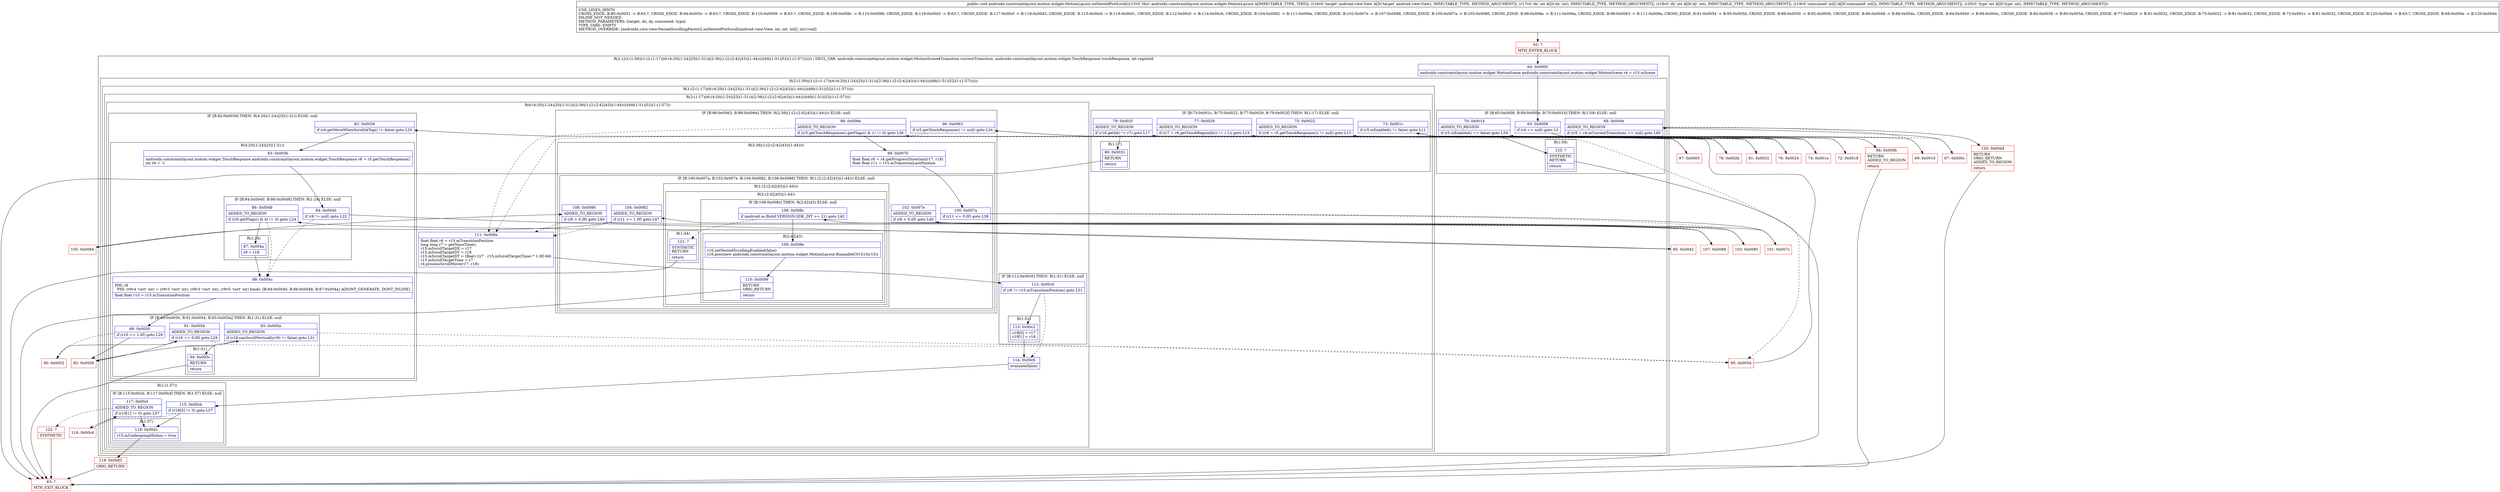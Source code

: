 digraph "CFG forandroidx.constraintlayout.motion.widget.MotionLayout.onNestedPreScroll(Landroid\/view\/View;II[II)V" {
subgraph cluster_Region_488949088 {
label = "R(2:1|(2:(1:59)|(1:(2:(1:17)|(6:(4:20|(1:24)|25|(1:31))|(2:36|(1:(2:(2:42|43)|(1:44))))|49|(1:51)|52|(1:(1:57))))))) | DECL_VAR: androidx.constraintlayout.motion.widget.MotionScene$Transition currentTransition, androidx.constraintlayout.motion.widget.TouchResponse touchResponse, int regionId\l";
node [shape=record,color=blue];
Node_64 [shape=record,label="{64\:\ 0x0000|androidx.constraintlayout.motion.widget.MotionScene androidx.constraintlayout.motion.widget.MotionScene r4 = r15.mScene\l}"];
subgraph cluster_Region_819325400 {
label = "R(2:(1:59)|(1:(2:(1:17)|(6:(4:20|(1:24)|25|(1:31))|(2:36|(1:(2:(2:42|43)|(1:44))))|49|(1:51)|52|(1:(1:57))))))";
node [shape=record,color=blue];
subgraph cluster_IfRegion_784808449 {
label = "IF [B:65:0x0009, B:68:0x000e, B:70:0x0014] THEN: R(1:59) ELSE: null";
node [shape=record,color=blue];
Node_65 [shape=record,label="{65\:\ 0x0009|if (r4 == null) goto L3\l}"];
Node_68 [shape=record,label="{68\:\ 0x000e|ADDED_TO_REGION\l|if ((r5 = r4.mCurrentTransition) == null) goto L60\l}"];
Node_70 [shape=record,label="{70\:\ 0x0014|ADDED_TO_REGION\l|if (r5.isEnabled() == false) goto L59\l}"];
subgraph cluster_Region_1460989622 {
label = "R(1:59)";
node [shape=record,color=blue];
Node_123 [shape=record,label="{123\:\ ?|SYNTHETIC\lRETURN\l|return\l}"];
}
}
subgraph cluster_Region_958772338 {
label = "R(1:(2:(1:17)|(6:(4:20|(1:24)|25|(1:31))|(2:36|(1:(2:(2:42|43)|(1:44))))|49|(1:51)|52|(1:(1:57)))))";
node [shape=record,color=blue];
subgraph cluster_Region_1260233421 {
label = "R(2:(1:17)|(6:(4:20|(1:24)|25|(1:31))|(2:36|(1:(2:(2:42|43)|(1:44))))|49|(1:51)|52|(1:(1:57))))";
node [shape=record,color=blue];
subgraph cluster_IfRegion_1410931039 {
label = "IF [B:73:0x001c, B:75:0x0022, B:77:0x0029, B:79:0x002f] THEN: R(1:17) ELSE: null";
node [shape=record,color=blue];
Node_73 [shape=record,label="{73\:\ 0x001c|if (r5.isEnabled() != false) goto L11\l}"];
Node_75 [shape=record,label="{75\:\ 0x0022|ADDED_TO_REGION\l|if ((r6 = r5.getTouchResponse()) != null) goto L13\l}"];
Node_77 [shape=record,label="{77\:\ 0x0029|ADDED_TO_REGION\l|if ((r7 = r6.getTouchRegionId()) != (\-1)) goto L15\l}"];
Node_79 [shape=record,label="{79\:\ 0x002f|ADDED_TO_REGION\l|if (r16.getId() != r7) goto L17\l}"];
subgraph cluster_Region_612908084 {
label = "R(1:17)";
node [shape=record,color=blue];
Node_80 [shape=record,label="{80\:\ 0x0031|RETURN\l|return\l}"];
}
}
subgraph cluster_Region_1281240010 {
label = "R(6:(4:20|(1:24)|25|(1:31))|(2:36|(1:(2:(2:42|43)|(1:44))))|49|(1:51)|52|(1:(1:57)))";
node [shape=record,color=blue];
subgraph cluster_IfRegion_725788748 {
label = "IF [B:82:0x0039] THEN: R(4:20|(1:24)|25|(1:31)) ELSE: null";
node [shape=record,color=blue];
Node_82 [shape=record,label="{82\:\ 0x0039|if (r4.getMoveWhenScrollAtTop() != false) goto L20\l}"];
subgraph cluster_Region_1163309516 {
label = "R(4:20|(1:24)|25|(1:31))";
node [shape=record,color=blue];
Node_83 [shape=record,label="{83\:\ 0x003b|androidx.constraintlayout.motion.widget.TouchResponse androidx.constraintlayout.motion.widget.TouchResponse r6 = r5.getTouchResponse()\lint r9 = \-1\l}"];
subgraph cluster_IfRegion_2028716759 {
label = "IF [B:84:0x0040, B:86:0x0048] THEN: R(1:24) ELSE: null";
node [shape=record,color=blue];
Node_84 [shape=record,label="{84\:\ 0x0040|if (r6 != null) goto L22\l}"];
Node_86 [shape=record,label="{86\:\ 0x0048|ADDED_TO_REGION\l|if ((r6.getFlags() & 4) != 0) goto L24\l}"];
subgraph cluster_Region_1394978607 {
label = "R(1:24)";
node [shape=record,color=blue];
Node_87 [shape=record,label="{87\:\ 0x004a|r9 = r18\l}"];
}
}
Node_88 [shape=record,label="{88\:\ 0x004c|PHI: r9 \l  PHI: (r9v4 'vert' int) = (r9v3 'vert' int), (r9v3 'vert' int), (r9v5 'vert' int) binds: [B:84:0x0040, B:86:0x0048, B:87:0x004a] A[DONT_GENERATE, DONT_INLINE]\l|float float r10 = r15.mTransitionPosition\l}"];
subgraph cluster_IfRegion_813845882 {
label = "IF [B:89:0x0050, B:91:0x0054, B:93:0x005a] THEN: R(1:31) ELSE: null";
node [shape=record,color=blue];
Node_89 [shape=record,label="{89\:\ 0x0050|if (r10 == 1.0f) goto L29\l}"];
Node_91 [shape=record,label="{91\:\ 0x0054|ADDED_TO_REGION\l|if (r10 == 0.0f) goto L29\l}"];
Node_93 [shape=record,label="{93\:\ 0x005a|ADDED_TO_REGION\l|if (r16.canScrollVertically(r9) != false) goto L31\l}"];
subgraph cluster_Region_815438579 {
label = "R(1:31)";
node [shape=record,color=blue];
Node_94 [shape=record,label="{94\:\ 0x005c|RETURN\l|return\l}"];
}
}
}
}
subgraph cluster_IfRegion_372723175 {
label = "IF [B:96:0x0063, B:98:0x006e] THEN: R(2:36|(1:(2:(2:42|43)|(1:44)))) ELSE: null";
node [shape=record,color=blue];
Node_96 [shape=record,label="{96\:\ 0x0063|if (r5.getTouchResponse() != null) goto L34\l}"];
Node_98 [shape=record,label="{98\:\ 0x006e|ADDED_TO_REGION\l|if ((r5.getTouchResponse().getFlags() & 1) != 0) goto L36\l}"];
subgraph cluster_Region_2011889554 {
label = "R(2:36|(1:(2:(2:42|43)|(1:44))))";
node [shape=record,color=blue];
Node_99 [shape=record,label="{99\:\ 0x0070|float float r6 = r4.getProgressDirection(r17, r18)\lfloat float r11 = r15.mTransitionLastPosition\l}"];
subgraph cluster_IfRegion_1709233293 {
label = "IF [B:100:0x007a, B:102:0x007e, B:104:0x0082, B:106:0x0086] THEN: R(1:(2:(2:42|43)|(1:44))) ELSE: null";
node [shape=record,color=blue];
Node_100 [shape=record,label="{100\:\ 0x007a|if (r11 \<= 0.0f) goto L38\l}"];
Node_102 [shape=record,label="{102\:\ 0x007e|ADDED_TO_REGION\l|if (r6 \< 0.0f) goto L40\l}"];
Node_104 [shape=record,label="{104\:\ 0x0082|ADDED_TO_REGION\l|if (r11 \>= 1.0f) goto L47\l}"];
Node_106 [shape=record,label="{106\:\ 0x0086|ADDED_TO_REGION\l|if (r6 \> 0.0f) goto L40\l}"];
subgraph cluster_Region_184057247 {
label = "R(1:(2:(2:42|43)|(1:44)))";
node [shape=record,color=blue];
subgraph cluster_Region_1878296936 {
label = "R(2:(2:42|43)|(1:44))";
node [shape=record,color=blue];
subgraph cluster_IfRegion_199084903 {
label = "IF [B:108:0x008c] THEN: R(2:42|43) ELSE: null";
node [shape=record,color=blue];
Node_108 [shape=record,label="{108\:\ 0x008c|if (android.os.Build.VERSION.SDK_INT \>= 21) goto L42\l}"];
subgraph cluster_Region_657057678 {
label = "R(2:42|43)";
node [shape=record,color=blue];
Node_109 [shape=record,label="{109\:\ 0x008e|r16.setNestedScrollingEnabled(false)\lr16.post(new androidx.constraintlayout.motion.widget.MotionLayout.RunnableC01513(r15))\l}"];
Node_110 [shape=record,label="{110\:\ 0x0099|RETURN\lORIG_RETURN\l|return\l}"];
}
}
subgraph cluster_Region_1861509745 {
label = "R(1:44)";
node [shape=record,color=blue];
Node_121 [shape=record,label="{121\:\ ?|SYNTHETIC\lRETURN\l|return\l}"];
}
}
}
}
}
}
Node_111 [shape=record,label="{111\:\ 0x009a|float float r6 = r15.mTransitionPosition\llong long r7 = getNanoTime()\lr15.mScrollTargetDX = r17\lr15.mScrollTargetDY = r18\lr15.mScrollTargetDT = (float) ((r7 \- r15.mScrollTargetTime) * 1.0E\-9d)\lr15.mScrollTargetTime = r7\lr4.processScrollMove(r17, r18)\l}"];
subgraph cluster_IfRegion_1541277554 {
label = "IF [B:112:0x00c0] THEN: R(1:51) ELSE: null";
node [shape=record,color=blue];
Node_112 [shape=record,label="{112\:\ 0x00c0|if (r6 != r15.mTransitionPosition) goto L51\l}"];
subgraph cluster_Region_629152014 {
label = "R(1:51)";
node [shape=record,color=blue];
Node_113 [shape=record,label="{113\:\ 0x00c2|r19[0] = r17\lr19[1] = r18\l}"];
}
}
Node_114 [shape=record,label="{114\:\ 0x00c6|evaluate(false)\l}"];
subgraph cluster_Region_1088649258 {
label = "R(1:(1:57))";
node [shape=record,color=blue];
subgraph cluster_IfRegion_673116719 {
label = "IF [B:115:0x00cb, B:117:0x00cf] THEN: R(1:57) ELSE: null";
node [shape=record,color=blue];
Node_115 [shape=record,label="{115\:\ 0x00cb|if (r19[0] != 0) goto L57\l}"];
Node_117 [shape=record,label="{117\:\ 0x00cf|ADDED_TO_REGION\l|if (r19[1] != 0) goto L57\l}"];
subgraph cluster_Region_1697966775 {
label = "R(1:57)";
node [shape=record,color=blue];
Node_118 [shape=record,label="{118\:\ 0x00d1|r15.mUndergoingMotion = true\l}"];
}
}
}
}
}
}
}
}
Node_62 [shape=record,color=red,label="{62\:\ ?|MTH_ENTER_BLOCK\l}"];
Node_66 [shape=record,color=red,label="{66\:\ 0x000b|RETURN\lADDED_TO_REGION\l|return\l}"];
Node_63 [shape=record,color=red,label="{63\:\ ?|MTH_EXIT_BLOCK\l}"];
Node_67 [shape=record,color=red,label="{67\:\ 0x000c}"];
Node_69 [shape=record,color=red,label="{69\:\ 0x0010}"];
Node_72 [shape=record,color=red,label="{72\:\ 0x0018}"];
Node_74 [shape=record,color=red,label="{74\:\ 0x001e}"];
Node_76 [shape=record,color=red,label="{76\:\ 0x0024}"];
Node_78 [shape=record,color=red,label="{78\:\ 0x002b}"];
Node_81 [shape=record,color=red,label="{81\:\ 0x0032}"];
Node_85 [shape=record,color=red,label="{85\:\ 0x0042}"];
Node_90 [shape=record,color=red,label="{90\:\ 0x0052}"];
Node_92 [shape=record,color=red,label="{92\:\ 0x0056}"];
Node_95 [shape=record,color=red,label="{95\:\ 0x005d}"];
Node_97 [shape=record,color=red,label="{97\:\ 0x0065}"];
Node_101 [shape=record,color=red,label="{101\:\ 0x007c}"];
Node_107 [shape=record,color=red,label="{107\:\ 0x0088}"];
Node_103 [shape=record,color=red,label="{103\:\ 0x0080}"];
Node_105 [shape=record,color=red,label="{105\:\ 0x0084}"];
Node_116 [shape=record,color=red,label="{116\:\ 0x00cd}"];
Node_122 [shape=record,color=red,label="{122\:\ ?|SYNTHETIC\l}"];
Node_119 [shape=record,color=red,label="{119\:\ 0x00d3|ORIG_RETURN\l}"];
Node_120 [shape=record,color=red,label="{120\:\ 0x00d4|RETURN\lORIG_RETURN\lADDED_TO_REGION\l|return\l}"];
MethodNode[shape=record,label="{public void androidx.constraintlayout.motion.widget.MotionLayout.onNestedPreScroll((r15v0 'this' androidx.constraintlayout.motion.widget.MotionLayout A[IMMUTABLE_TYPE, THIS]), (r16v0 'target' android.view.View A[D('target' android.view.View), IMMUTABLE_TYPE, METHOD_ARGUMENT]), (r17v0 'dx' int A[D('dx' int), IMMUTABLE_TYPE, METHOD_ARGUMENT]), (r18v0 'dy' int A[D('dy' int), IMMUTABLE_TYPE, METHOD_ARGUMENT]), (r19v0 'consumed' int[] A[D('consumed' int[]), IMMUTABLE_TYPE, METHOD_ARGUMENT]), (r20v0 'type' int A[D('type' int), IMMUTABLE_TYPE, METHOD_ARGUMENT]))  | USE_LINES_HINTS\lCROSS_EDGE: B:80:0x0031 \-\> B:63:?, CROSS_EDGE: B:94:0x005c \-\> B:63:?, CROSS_EDGE: B:110:0x0099 \-\> B:63:?, CROSS_EDGE: B:108:0x008c \-\> B:110:0x0099, CROSS_EDGE: B:119:0x00d3 \-\> B:63:?, CROSS_EDGE: B:117:0x00cf \-\> B:119:0x00d3, CROSS_EDGE: B:115:0x00cb \-\> B:118:0x00d1, CROSS_EDGE: B:112:0x00c0 \-\> B:114:0x00c6, CROSS_EDGE: B:104:0x0082 \-\> B:111:0x009a, CROSS_EDGE: B:102:0x007e \-\> B:107:0x0088, CROSS_EDGE: B:100:0x007a \-\> B:103:0x0080, CROSS_EDGE: B:98:0x006e \-\> B:111:0x009a, CROSS_EDGE: B:96:0x0063 \-\> B:111:0x009a, CROSS_EDGE: B:91:0x0054 \-\> B:95:0x005d, CROSS_EDGE: B:89:0x0050 \-\> B:92:0x0056, CROSS_EDGE: B:86:0x0048 \-\> B:88:0x004c, CROSS_EDGE: B:84:0x0040 \-\> B:88:0x004c, CROSS_EDGE: B:82:0x0039 \-\> B:95:0x005d, CROSS_EDGE: B:77:0x0029 \-\> B:81:0x0032, CROSS_EDGE: B:75:0x0022 \-\> B:81:0x0032, CROSS_EDGE: B:73:0x001c \-\> B:81:0x0032, CROSS_EDGE: B:120:0x00d4 \-\> B:63:?, CROSS_EDGE: B:68:0x000e \-\> B:120:0x00d4\lINLINE_NOT_NEEDED\lMETHOD_PARAMETERS: [target, dx, dy, consumed, type]\lTYPE_VARS: EMPTY\lMETHOD_OVERRIDE: [androidx.core.view.NestedScrollingParent2.onNestedPreScroll(android.view.View, int, int, int[], int):void]\l}"];
MethodNode -> Node_62;Node_64 -> Node_65;
Node_65 -> Node_66;
Node_65 -> Node_67[style=dashed];
Node_68 -> Node_69[style=dashed];
Node_68 -> Node_120;
Node_70 -> Node_72[style=dashed];
Node_70 -> Node_123;
Node_123 -> Node_63;
Node_73 -> Node_74;
Node_73 -> Node_81[style=dashed];
Node_75 -> Node_76;
Node_75 -> Node_81[style=dashed];
Node_77 -> Node_78;
Node_77 -> Node_81[style=dashed];
Node_79 -> Node_80;
Node_79 -> Node_81[style=dashed];
Node_80 -> Node_63;
Node_82 -> Node_83;
Node_82 -> Node_95[style=dashed];
Node_83 -> Node_84;
Node_84 -> Node_85;
Node_84 -> Node_88[style=dashed];
Node_86 -> Node_87;
Node_86 -> Node_88[style=dashed];
Node_87 -> Node_88;
Node_88 -> Node_89;
Node_89 -> Node_90[style=dashed];
Node_89 -> Node_92;
Node_91 -> Node_92;
Node_91 -> Node_95[style=dashed];
Node_93 -> Node_94;
Node_93 -> Node_95[style=dashed];
Node_94 -> Node_63;
Node_96 -> Node_97;
Node_96 -> Node_111[style=dashed];
Node_98 -> Node_99;
Node_98 -> Node_111[style=dashed];
Node_99 -> Node_100;
Node_100 -> Node_101;
Node_100 -> Node_103[style=dashed];
Node_102 -> Node_103[style=dashed];
Node_102 -> Node_107;
Node_104 -> Node_105;
Node_104 -> Node_111[style=dashed];
Node_106 -> Node_107;
Node_106 -> Node_111[style=dashed];
Node_108 -> Node_109;
Node_108 -> Node_121[style=dashed];
Node_109 -> Node_110;
Node_110 -> Node_63;
Node_121 -> Node_63;
Node_111 -> Node_112;
Node_112 -> Node_113;
Node_112 -> Node_114[style=dashed];
Node_113 -> Node_114;
Node_114 -> Node_115;
Node_115 -> Node_116[style=dashed];
Node_115 -> Node_118;
Node_117 -> Node_118;
Node_117 -> Node_122[style=dashed];
Node_118 -> Node_119;
Node_62 -> Node_64;
Node_66 -> Node_63;
Node_67 -> Node_68;
Node_69 -> Node_70;
Node_72 -> Node_73;
Node_74 -> Node_75;
Node_76 -> Node_77;
Node_78 -> Node_79;
Node_81 -> Node_82;
Node_85 -> Node_86;
Node_90 -> Node_91;
Node_92 -> Node_93;
Node_95 -> Node_96;
Node_97 -> Node_98;
Node_101 -> Node_102;
Node_107 -> Node_108;
Node_103 -> Node_104;
Node_105 -> Node_106;
Node_116 -> Node_117;
Node_122 -> Node_63;
Node_119 -> Node_63;
Node_120 -> Node_63;
}

